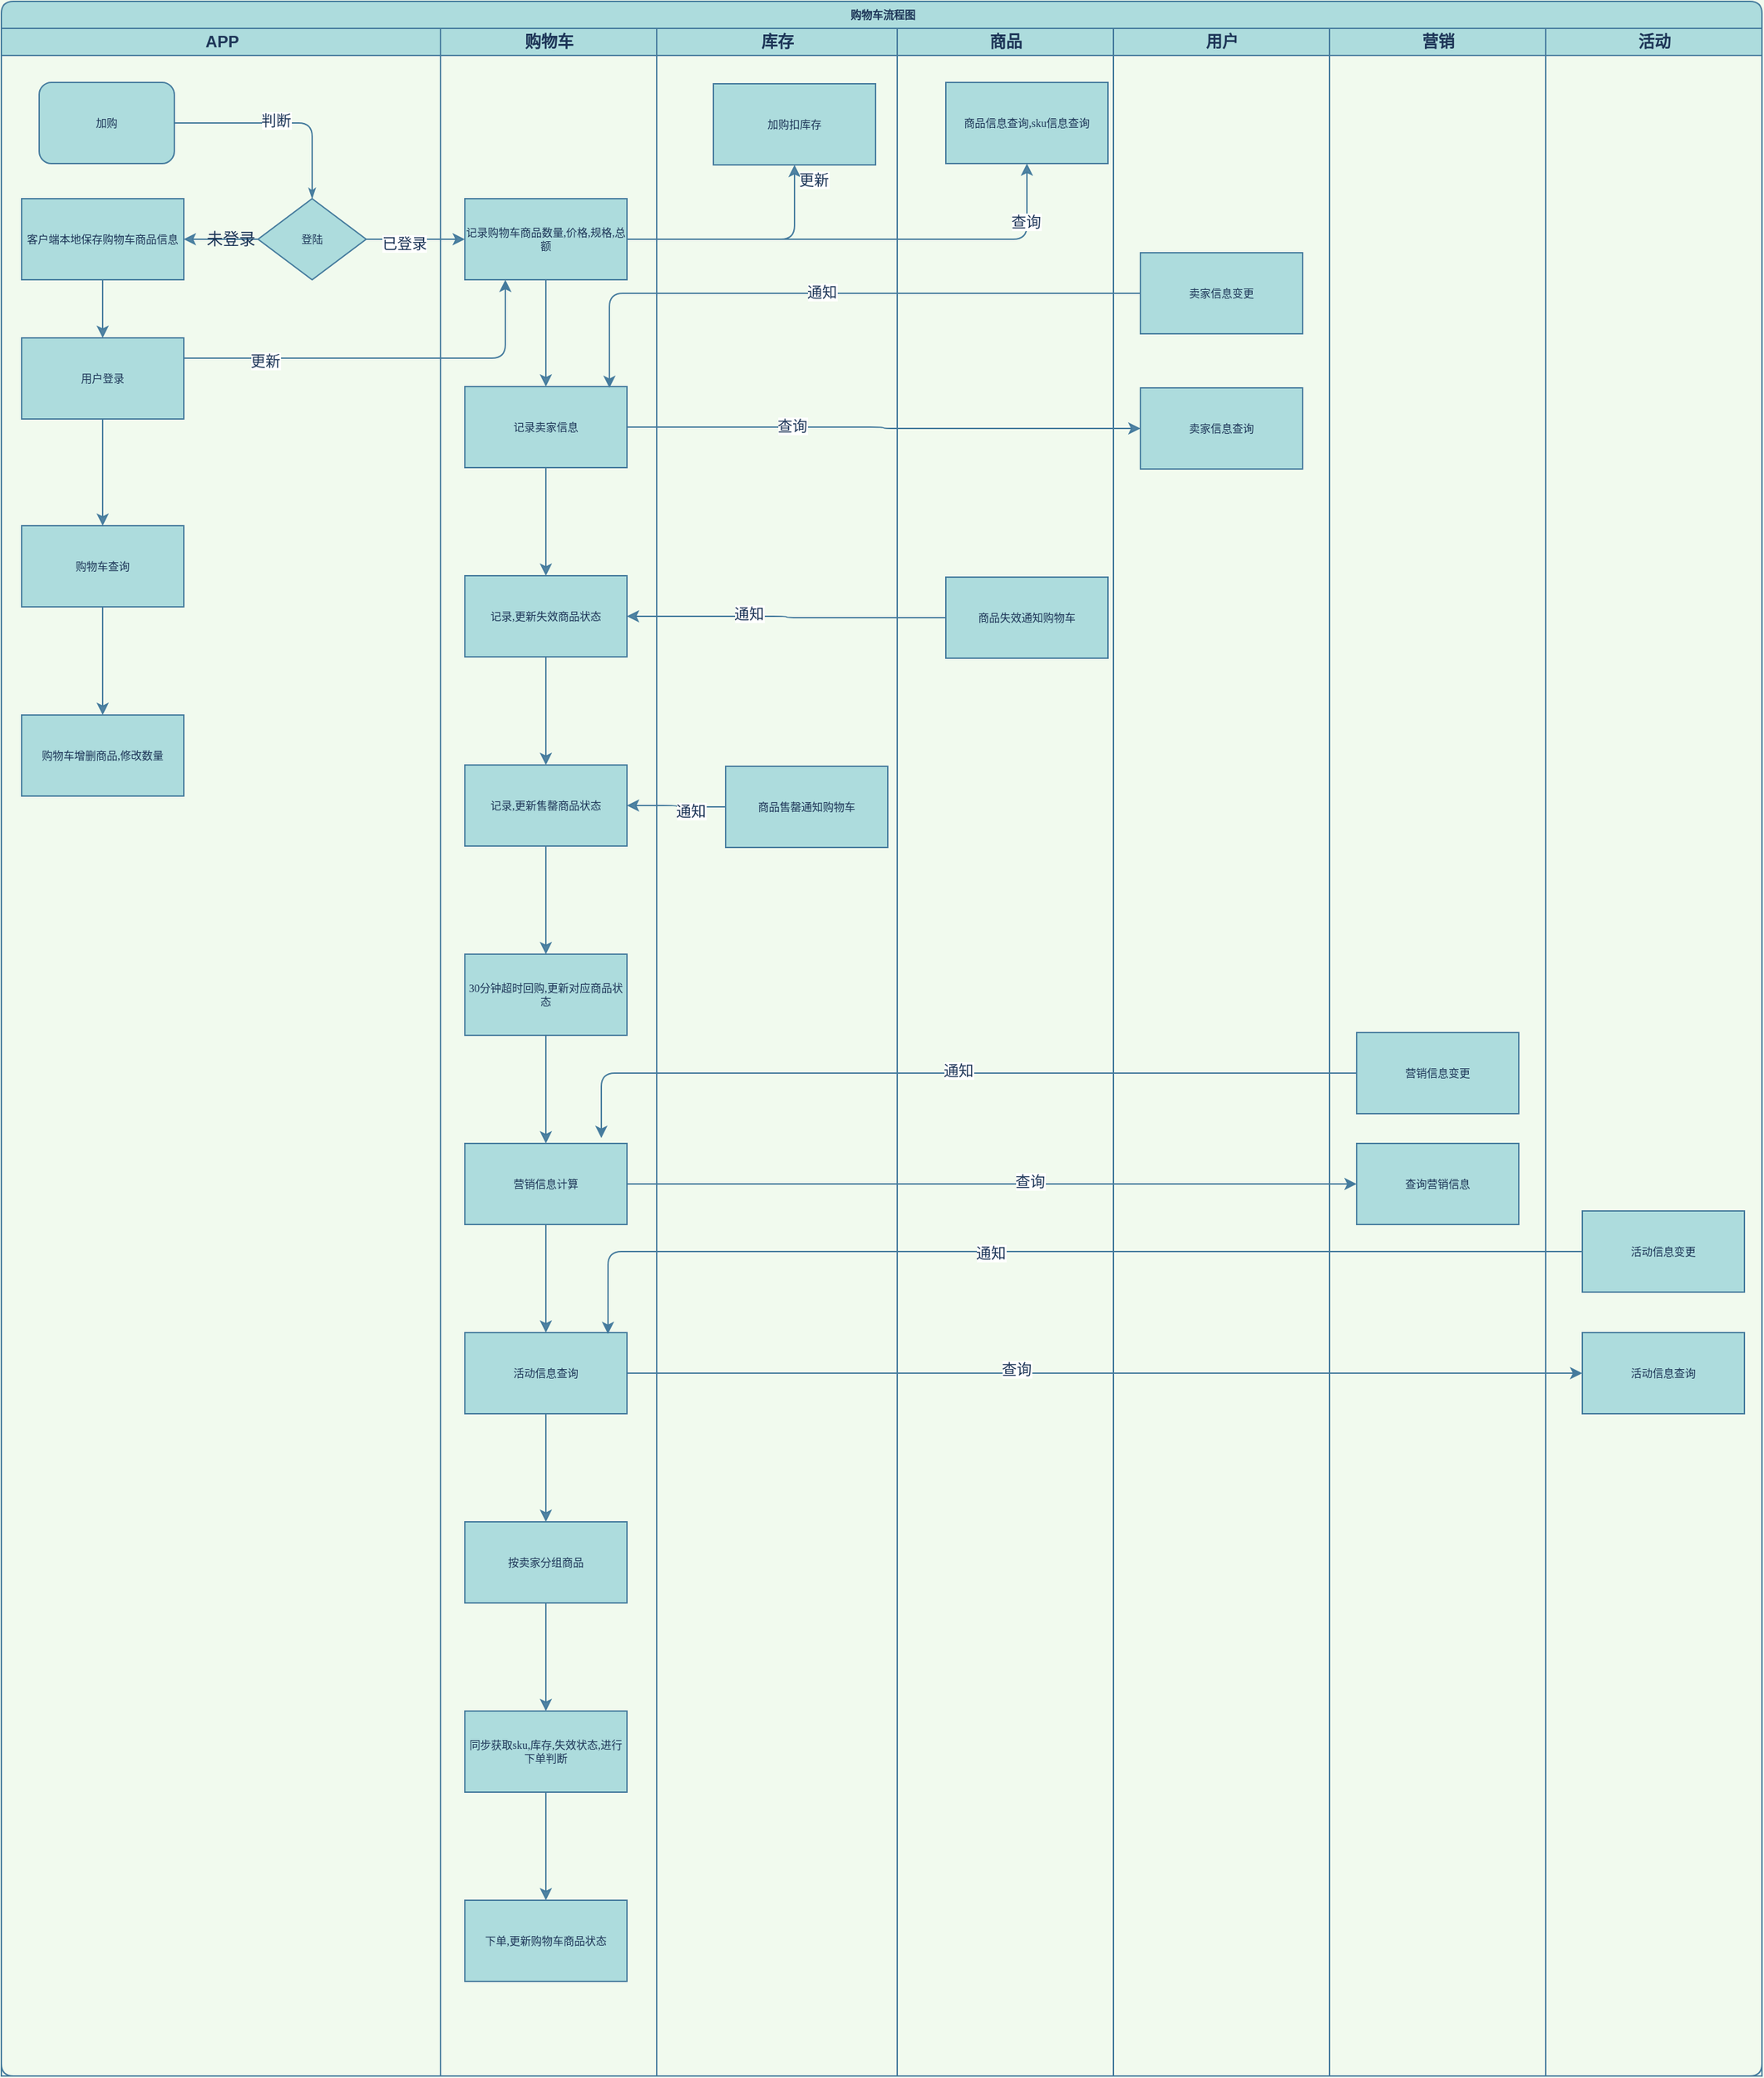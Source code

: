 <mxfile version="13.9.2" type="github"><diagram name="Page-1" id="74e2e168-ea6b-b213-b513-2b3c1d86103e"><mxGraphModel dx="1422" dy="706" grid="0" gridSize="10" guides="1" tooltips="1" connect="1" arrows="1" fold="1" page="1" pageScale="1" pageWidth="1100" pageHeight="850" background="#F1FAEE" math="0" shadow="0"><root><mxCell id="0"/><mxCell id="1" parent="0"/><mxCell id="77e6c97f196da883-1" value="购物车流程图" style="swimlane;html=1;childLayout=stackLayout;startSize=20;rounded=1;shadow=0;labelBackgroundColor=none;strokeWidth=1;fontFamily=Verdana;fontSize=8;align=center;fillColor=#A8DADC;strokeColor=#457B9D;fontColor=#1D3557;sketch=0;snapToPoint=0;fixDash=0;metaEdit=0;backgroundOutline=0;comic=0;fillOpacity=93;" parent="1" vertex="1"><mxGeometry x="132" y="42" width="1303" height="1535" as="geometry"/></mxCell><mxCell id="77e6c97f196da883-2" value="APP" style="swimlane;html=1;startSize=20;fillColor=#A8DADC;strokeColor=#457B9D;fontColor=#1D3557;sketch=0;snapToPoint=0;fixDash=0;metaEdit=0;backgroundOutline=0;comic=0;fillOpacity=93;" parent="77e6c97f196da883-1" vertex="1"><mxGeometry y="20" width="325" height="1515" as="geometry"/></mxCell><mxCell id="77e6c97f196da883-12" value="加购" style="rounded=1;whiteSpace=wrap;html=1;shadow=0;labelBackgroundColor=none;strokeWidth=1;fontFamily=Verdana;fontSize=8;align=center;fillColor=#A8DADC;strokeColor=#457B9D;fontColor=#1D3557;sketch=0;snapToPoint=0;fixDash=0;metaEdit=0;backgroundOutline=0;comic=0;fillOpacity=93;" parent="77e6c97f196da883-2" vertex="1"><mxGeometry x="28" y="40" width="100" height="60" as="geometry"/></mxCell><mxCell id="77e6c97f196da883-13" value="登陆" style="rhombus;whiteSpace=wrap;html=1;rounded=0;shadow=0;labelBackgroundColor=none;strokeWidth=1;fontFamily=Verdana;fontSize=8;align=center;fillColor=#A8DADC;strokeColor=#457B9D;fontColor=#1D3557;sketch=0;snapToPoint=0;fixDash=0;metaEdit=0;backgroundOutline=0;comic=0;fillOpacity=93;" parent="77e6c97f196da883-2" vertex="1"><mxGeometry x="190" y="126" width="80" height="60" as="geometry"/></mxCell><mxCell id="77e6c97f196da883-29" style="edgeStyle=orthogonalEdgeStyle;rounded=1;html=1;labelBackgroundColor=none;startArrow=none;startFill=0;startSize=5;endArrow=classicThin;endFill=1;endSize=5;jettySize=auto;orthogonalLoop=1;strokeWidth=1;fontFamily=Verdana;fontSize=8;strokeColor=#457B9D;fontColor=#1D3557;sketch=0;snapToPoint=0;fixDash=0;metaEdit=0;backgroundOutline=0;comic=0;fillOpacity=93;" parent="77e6c97f196da883-2" source="77e6c97f196da883-12" target="77e6c97f196da883-13" edge="1"><mxGeometry relative="1" as="geometry"/></mxCell><mxCell id="LsGQIVAyzrIgrGC21WkT-74" value="判断" style="edgeLabel;html=1;align=center;verticalAlign=middle;resizable=0;points=[];fontColor=#1D3557;" vertex="1" connectable="0" parent="77e6c97f196da883-29"><mxGeometry x="-0.051" y="2" relative="1" as="geometry"><mxPoint as="offset"/></mxGeometry></mxCell><mxCell id="LsGQIVAyzrIgrGC21WkT-6" value="客户端本地保存购物车商品信息" style="whiteSpace=wrap;html=1;rounded=0;shadow=0;fontFamily=Verdana;fontSize=8;fontColor=#1D3557;strokeColor=#457B9D;strokeWidth=1;fillColor=#A8DADC;sketch=0;snapToPoint=0;fixDash=0;metaEdit=0;backgroundOutline=0;comic=0;fillOpacity=93;" vertex="1" parent="77e6c97f196da883-2"><mxGeometry x="15" y="126" width="120" height="60" as="geometry"/></mxCell><mxCell id="LsGQIVAyzrIgrGC21WkT-7" value="" style="edgeStyle=orthogonalEdgeStyle;curved=0;rounded=1;sketch=0;orthogonalLoop=1;jettySize=auto;html=1;strokeColor=#457B9D;fillColor=#A8DADC;fontColor=#1D3557;snapToPoint=0;fixDash=0;metaEdit=0;backgroundOutline=0;comic=0;fillOpacity=93;shadow=0;" edge="1" parent="77e6c97f196da883-2" source="77e6c97f196da883-13" target="LsGQIVAyzrIgrGC21WkT-6"><mxGeometry relative="1" as="geometry"/></mxCell><mxCell id="LsGQIVAyzrIgrGC21WkT-8" value="用户登录" style="whiteSpace=wrap;html=1;rounded=0;shadow=0;fontFamily=Verdana;fontSize=8;fontColor=#1D3557;strokeColor=#457B9D;strokeWidth=1;fillColor=#A8DADC;sketch=0;snapToPoint=0;fixDash=0;metaEdit=0;backgroundOutline=0;comic=0;fillOpacity=93;" vertex="1" parent="77e6c97f196da883-2"><mxGeometry x="15" y="229" width="120" height="60" as="geometry"/></mxCell><mxCell id="LsGQIVAyzrIgrGC21WkT-9" value="" style="edgeStyle=orthogonalEdgeStyle;curved=0;rounded=1;sketch=0;orthogonalLoop=1;jettySize=auto;html=1;strokeColor=#457B9D;fillColor=#A8DADC;fontColor=#1D3557;snapToPoint=0;fixDash=0;metaEdit=0;backgroundOutline=0;comic=0;fillOpacity=93;shadow=0;" edge="1" parent="77e6c97f196da883-2" source="LsGQIVAyzrIgrGC21WkT-6" target="LsGQIVAyzrIgrGC21WkT-8"><mxGeometry relative="1" as="geometry"/></mxCell><mxCell id="LsGQIVAyzrIgrGC21WkT-78" value="未登录" style="text;html=1;strokeColor=none;fillColor=none;align=center;verticalAlign=middle;whiteSpace=wrap;rounded=0;shadow=0;sketch=0;fontColor=#1D3557;" vertex="1" parent="77e6c97f196da883-2"><mxGeometry x="150" y="146" width="40" height="20" as="geometry"/></mxCell><mxCell id="77e6c97f196da883-3" value="购物车" style="swimlane;html=1;startSize=20;fillColor=#A8DADC;strokeColor=#457B9D;fontColor=#1D3557;sketch=0;snapToPoint=0;fixDash=0;metaEdit=0;backgroundOutline=0;comic=0;fillOpacity=93;" parent="77e6c97f196da883-1" vertex="1"><mxGeometry x="325" y="20" width="160" height="1515" as="geometry"/></mxCell><mxCell id="LsGQIVAyzrIgrGC21WkT-4" value="记录购物车商品数量,价格,规格,总额" style="whiteSpace=wrap;html=1;rounded=0;shadow=0;fontFamily=Verdana;fontSize=8;fontColor=#1D3557;strokeColor=#457B9D;strokeWidth=1;fillColor=#A8DADC;sketch=0;snapToPoint=0;fixDash=0;metaEdit=0;backgroundOutline=0;comic=0;fillOpacity=93;" vertex="1" parent="77e6c97f196da883-3"><mxGeometry x="18" y="126" width="120" height="60" as="geometry"/></mxCell><mxCell id="77e6c97f196da883-4" value="库存" style="swimlane;html=1;startSize=20;fillColor=#A8DADC;strokeColor=#457B9D;fontColor=#1D3557;sketch=0;snapToPoint=0;fixDash=0;metaEdit=0;backgroundOutline=0;comic=0;fillOpacity=93;" parent="77e6c97f196da883-1" vertex="1"><mxGeometry x="485" y="20" width="178" height="1515" as="geometry"/></mxCell><mxCell id="LsGQIVAyzrIgrGC21WkT-16" value="加购扣库存" style="whiteSpace=wrap;html=1;rounded=0;shadow=0;fontFamily=Verdana;fontSize=8;fontColor=#1D3557;strokeColor=#457B9D;strokeWidth=1;fillColor=#A8DADC;sketch=0;snapToPoint=0;fixDash=0;metaEdit=0;backgroundOutline=0;comic=0;fillOpacity=93;" vertex="1" parent="77e6c97f196da883-4"><mxGeometry x="42" y="41" width="120" height="60" as="geometry"/></mxCell><mxCell id="LsGQIVAyzrIgrGC21WkT-33" value="商品售罄通知购物车" style="whiteSpace=wrap;html=1;rounded=0;shadow=0;fontFamily=Verdana;fontSize=8;fontColor=#1D3557;strokeColor=#457B9D;strokeWidth=1;fillColor=#A8DADC;sketch=0;snapToPoint=0;fixDash=0;metaEdit=0;backgroundOutline=0;comic=0;fillOpacity=93;" vertex="1" parent="77e6c97f196da883-4"><mxGeometry x="51" y="546" width="120" height="60" as="geometry"/></mxCell><mxCell id="77e6c97f196da883-5" value="商品" style="swimlane;html=1;startSize=20;fillColor=#A8DADC;strokeColor=#457B9D;fontColor=#1D3557;sketch=0;snapToPoint=0;fixDash=0;metaEdit=0;backgroundOutline=0;comic=0;fillOpacity=93;" parent="77e6c97f196da883-1" vertex="1"><mxGeometry x="663" y="20" width="160" height="1515" as="geometry"/></mxCell><mxCell id="LsGQIVAyzrIgrGC21WkT-18" value="商品信息查询,sku信息查询" style="whiteSpace=wrap;html=1;rounded=0;shadow=0;fontFamily=Verdana;fontSize=8;fontColor=#1D3557;strokeColor=#457B9D;strokeWidth=1;fillColor=#A8DADC;sketch=0;snapToPoint=0;fixDash=0;metaEdit=0;backgroundOutline=0;comic=0;fillOpacity=93;" vertex="1" parent="77e6c97f196da883-5"><mxGeometry x="36" y="40" width="120" height="60" as="geometry"/></mxCell><mxCell id="LsGQIVAyzrIgrGC21WkT-26" value="商品失效通知购物车" style="whiteSpace=wrap;html=1;rounded=0;shadow=0;fontFamily=Verdana;fontSize=8;fontColor=#1D3557;strokeColor=#457B9D;strokeWidth=1;fillColor=#A8DADC;sketch=0;snapToPoint=0;fixDash=0;metaEdit=0;backgroundOutline=0;comic=0;fillOpacity=93;" vertex="1" parent="77e6c97f196da883-5"><mxGeometry x="36" y="406" width="120" height="60" as="geometry"/></mxCell><mxCell id="77e6c97f196da883-6" value="用户" style="swimlane;html=1;startSize=20;fillColor=#A8DADC;strokeColor=#457B9D;fontColor=#1D3557;sketch=0;snapToPoint=0;fixDash=0;metaEdit=0;backgroundOutline=0;comic=0;fillOpacity=93;" parent="77e6c97f196da883-1" vertex="1"><mxGeometry x="823" y="20" width="160" height="1515" as="geometry"/></mxCell><mxCell id="LsGQIVAyzrIgrGC21WkT-22" value="卖家信息查询" style="whiteSpace=wrap;html=1;rounded=0;shadow=0;fontFamily=Verdana;fontSize=8;fontColor=#1D3557;strokeColor=#457B9D;strokeWidth=1;fillColor=#A8DADC;sketch=0;snapToPoint=0;fixDash=0;metaEdit=0;backgroundOutline=0;comic=0;fillOpacity=93;" vertex="1" parent="77e6c97f196da883-6"><mxGeometry x="20" y="266" width="120" height="60" as="geometry"/></mxCell><mxCell id="LsGQIVAyzrIgrGC21WkT-49" value="卖家信息变更" style="whiteSpace=wrap;html=1;rounded=0;shadow=0;fontFamily=Verdana;fontSize=8;fontColor=#1D3557;strokeColor=#457B9D;strokeWidth=1;fillColor=#A8DADC;sketch=0;snapToPoint=0;fixDash=0;metaEdit=0;backgroundOutline=0;comic=0;fillOpacity=93;" vertex="1" parent="77e6c97f196da883-6"><mxGeometry x="20" y="166" width="120" height="60" as="geometry"/></mxCell><mxCell id="77e6c97f196da883-7" value="营销" style="swimlane;html=1;startSize=20;fillColor=#A8DADC;strokeColor=#457B9D;fontColor=#1D3557;sketch=0;snapToPoint=0;fixDash=0;metaEdit=0;backgroundOutline=0;comic=0;fillOpacity=93;strokeOpacity=95;" parent="77e6c97f196da883-1" vertex="1"><mxGeometry x="983" y="20" width="160" height="1515" as="geometry"/></mxCell><mxCell id="LsGQIVAyzrIgrGC21WkT-52" value="查询营销信息" style="whiteSpace=wrap;html=1;rounded=0;shadow=0;fontFamily=Verdana;fontSize=8;fontColor=#1D3557;strokeColor=#457B9D;strokeWidth=1;fillColor=#A8DADC;sketch=0;snapToPoint=0;fixDash=0;metaEdit=0;backgroundOutline=0;comic=0;fillOpacity=93;" vertex="1" parent="77e6c97f196da883-7"><mxGeometry x="20" y="825" width="120" height="60" as="geometry"/></mxCell><mxCell id="LsGQIVAyzrIgrGC21WkT-54" value="营销信息变更" style="whiteSpace=wrap;html=1;rounded=0;shadow=0;fontFamily=Verdana;fontSize=8;fontColor=#1D3557;strokeColor=#457B9D;strokeWidth=1;fillColor=#A8DADC;sketch=0;snapToPoint=0;fixDash=0;metaEdit=0;backgroundOutline=0;comic=0;fillOpacity=93;" vertex="1" parent="77e6c97f196da883-7"><mxGeometry x="20" y="743" width="120" height="60" as="geometry"/></mxCell><mxCell id="LsGQIVAyzrIgrGC21WkT-59" value="活动" style="swimlane;html=1;startSize=20;fillColor=#A8DADC;strokeColor=#457B9D;fontColor=#1D3557;sketch=0;snapToPoint=0;fixDash=0;metaEdit=0;backgroundOutline=0;comic=0;fillOpacity=93;strokeOpacity=95;" vertex="1" parent="77e6c97f196da883-1"><mxGeometry x="1143" y="20" width="160" height="1515" as="geometry"/></mxCell><mxCell id="LsGQIVAyzrIgrGC21WkT-57" value="活动信息查询" style="whiteSpace=wrap;html=1;rounded=0;shadow=0;fontFamily=Verdana;fontSize=8;fontColor=#1D3557;strokeColor=#457B9D;strokeWidth=1;fillColor=#A8DADC;sketch=0;snapToPoint=0;fixDash=0;metaEdit=0;backgroundOutline=0;comic=0;fillOpacity=93;" vertex="1" parent="LsGQIVAyzrIgrGC21WkT-59"><mxGeometry x="27" y="965" width="120" height="60" as="geometry"/></mxCell><mxCell id="LsGQIVAyzrIgrGC21WkT-62" value="活动信息变更" style="whiteSpace=wrap;html=1;rounded=0;shadow=0;fontFamily=Verdana;fontSize=8;fontColor=#1D3557;strokeColor=#457B9D;strokeWidth=1;fillColor=#A8DADC;sketch=0;snapToPoint=0;fixDash=0;metaEdit=0;backgroundOutline=0;comic=0;fillOpacity=93;" vertex="1" parent="LsGQIVAyzrIgrGC21WkT-59"><mxGeometry x="27" y="875" width="120" height="60" as="geometry"/></mxCell><mxCell id="LsGQIVAyzrIgrGC21WkT-5" value="" style="edgeStyle=orthogonalEdgeStyle;curved=0;rounded=1;sketch=0;orthogonalLoop=1;jettySize=auto;html=1;strokeColor=#457B9D;fillColor=#A8DADC;fontColor=#1D3557;snapToPoint=0;fixDash=0;metaEdit=0;backgroundOutline=0;comic=0;fillOpacity=93;shadow=0;" edge="1" parent="77e6c97f196da883-1" source="77e6c97f196da883-13" target="LsGQIVAyzrIgrGC21WkT-4"><mxGeometry relative="1" as="geometry"/></mxCell><mxCell id="LsGQIVAyzrIgrGC21WkT-75" value="已登录" style="edgeLabel;html=1;align=center;verticalAlign=middle;resizable=0;points=[];fontColor=#1D3557;" vertex="1" connectable="0" parent="LsGQIVAyzrIgrGC21WkT-5"><mxGeometry x="-0.253" y="-3" relative="1" as="geometry"><mxPoint as="offset"/></mxGeometry></mxCell><mxCell id="LsGQIVAyzrIgrGC21WkT-17" value="" style="edgeStyle=orthogonalEdgeStyle;curved=0;rounded=1;sketch=0;orthogonalLoop=1;jettySize=auto;html=1;strokeColor=#457B9D;fillColor=#A8DADC;fontColor=#1D3557;snapToPoint=0;fixDash=0;metaEdit=0;backgroundOutline=0;comic=0;fillOpacity=93;shadow=0;" edge="1" parent="77e6c97f196da883-1" source="LsGQIVAyzrIgrGC21WkT-4" target="LsGQIVAyzrIgrGC21WkT-16"><mxGeometry relative="1" as="geometry"/></mxCell><mxCell id="LsGQIVAyzrIgrGC21WkT-73" value="更新" style="edgeLabel;html=1;align=center;verticalAlign=middle;resizable=0;points=[];fontColor=#1D3557;" vertex="1" connectable="0" parent="LsGQIVAyzrIgrGC21WkT-17"><mxGeometry x="0.282" y="22" relative="1" as="geometry"><mxPoint x="23" y="-22" as="offset"/></mxGeometry></mxCell><mxCell id="LsGQIVAyzrIgrGC21WkT-19" value="" style="edgeStyle=orthogonalEdgeStyle;curved=0;rounded=1;sketch=0;orthogonalLoop=1;jettySize=auto;html=1;strokeColor=#457B9D;fillColor=#A8DADC;fontColor=#1D3557;snapToPoint=0;fixDash=0;metaEdit=0;backgroundOutline=0;comic=0;fillOpacity=93;shadow=0;" edge="1" parent="77e6c97f196da883-1" source="LsGQIVAyzrIgrGC21WkT-4" target="LsGQIVAyzrIgrGC21WkT-18"><mxGeometry relative="1" as="geometry"/></mxCell><mxCell id="LsGQIVAyzrIgrGC21WkT-72" value="查询" style="edgeLabel;html=1;align=center;verticalAlign=middle;resizable=0;points=[];fontColor=#1D3557;" vertex="1" connectable="0" parent="LsGQIVAyzrIgrGC21WkT-19"><mxGeometry x="0.676" y="13" relative="1" as="geometry"><mxPoint as="offset"/></mxGeometry></mxCell><mxCell id="LsGQIVAyzrIgrGC21WkT-76" style="edgeStyle=orthogonalEdgeStyle;curved=0;rounded=1;comic=0;sketch=0;orthogonalLoop=1;jettySize=auto;html=1;exitX=1;exitY=0.25;exitDx=0;exitDy=0;entryX=0.25;entryY=1;entryDx=0;entryDy=0;shadow=0;strokeColor=#457B9D;fillColor=#A8DADC;fontColor=#1D3557;" edge="1" parent="77e6c97f196da883-1" source="LsGQIVAyzrIgrGC21WkT-8" target="LsGQIVAyzrIgrGC21WkT-4"><mxGeometry relative="1" as="geometry"/></mxCell><mxCell id="LsGQIVAyzrIgrGC21WkT-77" value="更新" style="edgeLabel;html=1;align=center;verticalAlign=middle;resizable=0;points=[];fontColor=#1D3557;" vertex="1" connectable="0" parent="LsGQIVAyzrIgrGC21WkT-76"><mxGeometry x="-0.595" y="-2" relative="1" as="geometry"><mxPoint as="offset"/></mxGeometry></mxCell><mxCell id="LsGQIVAyzrIgrGC21WkT-13" value="" style="edgeStyle=orthogonalEdgeStyle;curved=0;rounded=1;sketch=0;orthogonalLoop=1;jettySize=auto;html=1;strokeColor=#457B9D;fillColor=#A8DADC;fontColor=#1D3557;snapToPoint=0;fixDash=0;metaEdit=0;backgroundOutline=0;comic=0;fillOpacity=93;shadow=0;" edge="1" parent="1" source="LsGQIVAyzrIgrGC21WkT-10" target="LsGQIVAyzrIgrGC21WkT-12"><mxGeometry relative="1" as="geometry"/></mxCell><mxCell id="LsGQIVAyzrIgrGC21WkT-10" value="购物车查询" style="whiteSpace=wrap;html=1;rounded=0;shadow=0;fontFamily=Verdana;fontSize=8;fontColor=#1D3557;strokeColor=#457B9D;strokeWidth=1;fillColor=#A8DADC;sketch=0;snapToPoint=0;fixDash=0;metaEdit=0;backgroundOutline=0;comic=0;fillOpacity=93;" vertex="1" parent="1"><mxGeometry x="147" y="430" width="120" height="60" as="geometry"/></mxCell><mxCell id="LsGQIVAyzrIgrGC21WkT-11" value="" style="edgeStyle=orthogonalEdgeStyle;curved=0;rounded=1;sketch=0;orthogonalLoop=1;jettySize=auto;html=1;strokeColor=#457B9D;fillColor=#A8DADC;fontColor=#1D3557;snapToPoint=0;fixDash=0;metaEdit=0;backgroundOutline=0;comic=0;fillOpacity=93;shadow=0;" edge="1" parent="1" source="LsGQIVAyzrIgrGC21WkT-8" target="LsGQIVAyzrIgrGC21WkT-10"><mxGeometry relative="1" as="geometry"/></mxCell><mxCell id="LsGQIVAyzrIgrGC21WkT-12" value="购物车增删商品,修改数量" style="whiteSpace=wrap;html=1;rounded=0;shadow=0;fontFamily=Verdana;fontSize=8;fontColor=#1D3557;strokeColor=#457B9D;strokeWidth=1;fillColor=#A8DADC;sketch=0;snapToPoint=0;fixDash=0;metaEdit=0;backgroundOutline=0;comic=0;fillOpacity=93;" vertex="1" parent="1"><mxGeometry x="147" y="570" width="120" height="60" as="geometry"/></mxCell><mxCell id="LsGQIVAyzrIgrGC21WkT-23" value="" style="edgeStyle=orthogonalEdgeStyle;curved=0;rounded=1;sketch=0;orthogonalLoop=1;jettySize=auto;html=1;strokeColor=#457B9D;fillColor=#A8DADC;fontColor=#1D3557;snapToPoint=0;fixDash=0;metaEdit=0;backgroundOutline=0;comic=0;fillOpacity=93;shadow=0;" edge="1" parent="1" source="LsGQIVAyzrIgrGC21WkT-20" target="LsGQIVAyzrIgrGC21WkT-22"><mxGeometry relative="1" as="geometry"/></mxCell><mxCell id="LsGQIVAyzrIgrGC21WkT-70" value="查询" style="edgeLabel;html=1;align=center;verticalAlign=middle;resizable=0;points=[];fontColor=#1D3557;" vertex="1" connectable="0" parent="LsGQIVAyzrIgrGC21WkT-23"><mxGeometry x="-0.363" y="1" relative="1" as="geometry"><mxPoint as="offset"/></mxGeometry></mxCell><mxCell id="LsGQIVAyzrIgrGC21WkT-25" value="" style="edgeStyle=orthogonalEdgeStyle;curved=0;rounded=1;sketch=0;orthogonalLoop=1;jettySize=auto;html=1;strokeColor=#457B9D;fillColor=#A8DADC;fontColor=#1D3557;snapToPoint=0;fixDash=0;metaEdit=0;backgroundOutline=0;comic=0;fillOpacity=93;shadow=0;" edge="1" parent="1" source="LsGQIVAyzrIgrGC21WkT-20" target="LsGQIVAyzrIgrGC21WkT-24"><mxGeometry relative="1" as="geometry"/></mxCell><mxCell id="LsGQIVAyzrIgrGC21WkT-20" value="记录卖家信息" style="whiteSpace=wrap;html=1;rounded=0;shadow=0;fontFamily=Verdana;fontSize=8;fontColor=#1D3557;strokeColor=#457B9D;strokeWidth=1;fillColor=#A8DADC;sketch=0;snapToPoint=0;fixDash=0;metaEdit=0;backgroundOutline=0;comic=0;fillOpacity=93;" vertex="1" parent="1"><mxGeometry x="475" y="327" width="120" height="60" as="geometry"/></mxCell><mxCell id="LsGQIVAyzrIgrGC21WkT-21" value="" style="edgeStyle=orthogonalEdgeStyle;curved=0;rounded=1;sketch=0;orthogonalLoop=1;jettySize=auto;html=1;strokeColor=#457B9D;fillColor=#A8DADC;fontColor=#1D3557;snapToPoint=0;fixDash=0;metaEdit=0;backgroundOutline=0;comic=0;fillOpacity=93;shadow=0;" edge="1" parent="1" source="LsGQIVAyzrIgrGC21WkT-4" target="LsGQIVAyzrIgrGC21WkT-20"><mxGeometry relative="1" as="geometry"/></mxCell><mxCell id="LsGQIVAyzrIgrGC21WkT-32" value="" style="edgeStyle=orthogonalEdgeStyle;curved=0;rounded=1;sketch=0;orthogonalLoop=1;jettySize=auto;html=1;strokeColor=#457B9D;fillColor=#A8DADC;fontColor=#1D3557;snapToPoint=0;fixDash=0;metaEdit=0;backgroundOutline=0;comic=0;fillOpacity=93;shadow=0;" edge="1" parent="1" source="LsGQIVAyzrIgrGC21WkT-24" target="LsGQIVAyzrIgrGC21WkT-31"><mxGeometry relative="1" as="geometry"/></mxCell><mxCell id="LsGQIVAyzrIgrGC21WkT-24" value="记录,更新失效商品状态" style="whiteSpace=wrap;html=1;rounded=0;shadow=0;fontFamily=Verdana;fontSize=8;fontColor=#1D3557;strokeColor=#457B9D;strokeWidth=1;fillColor=#A8DADC;sketch=0;snapToPoint=0;fixDash=0;metaEdit=0;backgroundOutline=0;comic=0;fillOpacity=93;" vertex="1" parent="1"><mxGeometry x="475" y="467" width="120" height="60" as="geometry"/></mxCell><mxCell id="LsGQIVAyzrIgrGC21WkT-28" style="edgeStyle=orthogonalEdgeStyle;curved=0;rounded=1;sketch=0;orthogonalLoop=1;jettySize=auto;html=1;exitX=0;exitY=0.5;exitDx=0;exitDy=0;strokeColor=#457B9D;fillColor=#A8DADC;fontColor=#1D3557;snapToPoint=0;fixDash=0;metaEdit=0;backgroundOutline=0;comic=0;fillOpacity=93;shadow=0;" edge="1" parent="1" source="LsGQIVAyzrIgrGC21WkT-26" target="LsGQIVAyzrIgrGC21WkT-24"><mxGeometry relative="1" as="geometry"/></mxCell><mxCell id="LsGQIVAyzrIgrGC21WkT-69" value="通知" style="edgeLabel;html=1;align=center;verticalAlign=middle;resizable=0;points=[];fontColor=#1D3557;" vertex="1" connectable="0" parent="LsGQIVAyzrIgrGC21WkT-28"><mxGeometry x="0.246" y="-2" relative="1" as="geometry"><mxPoint as="offset"/></mxGeometry></mxCell><mxCell id="LsGQIVAyzrIgrGC21WkT-38" value="" style="edgeStyle=orthogonalEdgeStyle;curved=0;rounded=1;sketch=0;orthogonalLoop=1;jettySize=auto;html=1;strokeColor=#457B9D;fillColor=#A8DADC;fontColor=#1D3557;snapToPoint=0;fixDash=0;metaEdit=0;backgroundOutline=0;comic=0;fillOpacity=93;shadow=0;" edge="1" parent="1" source="LsGQIVAyzrIgrGC21WkT-31" target="LsGQIVAyzrIgrGC21WkT-37"><mxGeometry relative="1" as="geometry"/></mxCell><mxCell id="LsGQIVAyzrIgrGC21WkT-31" value="记录,更新售罄商品状态" style="whiteSpace=wrap;html=1;rounded=0;shadow=0;fontFamily=Verdana;fontSize=8;fontColor=#1D3557;strokeColor=#457B9D;strokeWidth=1;fillColor=#A8DADC;sketch=0;snapToPoint=0;fixDash=0;metaEdit=0;backgroundOutline=0;comic=0;fillOpacity=93;" vertex="1" parent="1"><mxGeometry x="475" y="607" width="120" height="60" as="geometry"/></mxCell><mxCell id="LsGQIVAyzrIgrGC21WkT-36" style="edgeStyle=orthogonalEdgeStyle;curved=0;rounded=1;sketch=0;orthogonalLoop=1;jettySize=auto;html=1;exitX=0;exitY=0.5;exitDx=0;exitDy=0;entryX=1;entryY=0.5;entryDx=0;entryDy=0;strokeColor=#457B9D;fillColor=#A8DADC;fontColor=#1D3557;snapToPoint=0;fixDash=0;metaEdit=0;backgroundOutline=0;comic=0;fillOpacity=93;shadow=0;" edge="1" parent="1" source="LsGQIVAyzrIgrGC21WkT-33" target="LsGQIVAyzrIgrGC21WkT-31"><mxGeometry relative="1" as="geometry"/></mxCell><mxCell id="LsGQIVAyzrIgrGC21WkT-68" value="通知" style="edgeLabel;html=1;align=center;verticalAlign=middle;resizable=0;points=[];fontColor=#1D3557;" vertex="1" connectable="0" parent="LsGQIVAyzrIgrGC21WkT-36"><mxGeometry x="-0.291" y="3" relative="1" as="geometry"><mxPoint as="offset"/></mxGeometry></mxCell><mxCell id="LsGQIVAyzrIgrGC21WkT-40" value="" style="edgeStyle=orthogonalEdgeStyle;curved=0;rounded=1;sketch=0;orthogonalLoop=1;jettySize=auto;html=1;strokeColor=#457B9D;fillColor=#A8DADC;fontColor=#1D3557;snapToPoint=0;fixDash=0;metaEdit=0;backgroundOutline=0;comic=0;fillOpacity=93;shadow=0;" edge="1" parent="1" source="LsGQIVAyzrIgrGC21WkT-37" target="LsGQIVAyzrIgrGC21WkT-39"><mxGeometry relative="1" as="geometry"/></mxCell><mxCell id="LsGQIVAyzrIgrGC21WkT-37" value="30分钟超时回购,更新对应商品状态" style="whiteSpace=wrap;html=1;rounded=0;shadow=0;fontFamily=Verdana;fontSize=8;fontColor=#1D3557;strokeColor=#457B9D;strokeWidth=1;fillColor=#A8DADC;sketch=0;snapToPoint=0;fixDash=0;metaEdit=0;backgroundOutline=0;comic=0;fillOpacity=93;" vertex="1" parent="1"><mxGeometry x="475" y="747" width="120" height="60" as="geometry"/></mxCell><mxCell id="LsGQIVAyzrIgrGC21WkT-42" value="" style="edgeStyle=orthogonalEdgeStyle;curved=0;rounded=1;sketch=0;orthogonalLoop=1;jettySize=auto;html=1;strokeColor=#457B9D;fillColor=#A8DADC;fontColor=#1D3557;snapToPoint=0;fixDash=0;metaEdit=0;backgroundOutline=0;comic=0;fillOpacity=93;" edge="1" parent="1" source="LsGQIVAyzrIgrGC21WkT-39" target="LsGQIVAyzrIgrGC21WkT-41"><mxGeometry relative="1" as="geometry"/></mxCell><mxCell id="LsGQIVAyzrIgrGC21WkT-53" value="" style="edgeStyle=orthogonalEdgeStyle;curved=0;rounded=1;comic=0;sketch=0;orthogonalLoop=1;jettySize=auto;html=1;shadow=0;strokeColor=#457B9D;fillColor=#A8DADC;fontColor=#1D3557;" edge="1" parent="1" source="LsGQIVAyzrIgrGC21WkT-39" target="LsGQIVAyzrIgrGC21WkT-52"><mxGeometry relative="1" as="geometry"/></mxCell><mxCell id="LsGQIVAyzrIgrGC21WkT-65" value="查询" style="edgeLabel;html=1;align=center;verticalAlign=middle;resizable=0;points=[];fontColor=#1D3557;" vertex="1" connectable="0" parent="LsGQIVAyzrIgrGC21WkT-53"><mxGeometry x="0.104" y="2" relative="1" as="geometry"><mxPoint as="offset"/></mxGeometry></mxCell><mxCell id="LsGQIVAyzrIgrGC21WkT-39" value="营销信息计算" style="whiteSpace=wrap;html=1;rounded=0;shadow=0;fontFamily=Verdana;fontSize=8;fontColor=#1D3557;strokeColor=#457B9D;strokeWidth=1;fillColor=#A8DADC;sketch=0;snapToPoint=0;fixDash=0;metaEdit=0;backgroundOutline=0;comic=0;fillOpacity=93;" vertex="1" parent="1"><mxGeometry x="475" y="887" width="120" height="60" as="geometry"/></mxCell><mxCell id="LsGQIVAyzrIgrGC21WkT-44" value="" style="edgeStyle=orthogonalEdgeStyle;curved=0;rounded=1;sketch=0;orthogonalLoop=1;jettySize=auto;html=1;strokeColor=#457B9D;fillColor=#A8DADC;fontColor=#1D3557;snapToPoint=0;fixDash=0;metaEdit=0;backgroundOutline=0;comic=0;fillOpacity=93;" edge="1" parent="1" source="LsGQIVAyzrIgrGC21WkT-41" target="LsGQIVAyzrIgrGC21WkT-43"><mxGeometry relative="1" as="geometry"/></mxCell><mxCell id="LsGQIVAyzrIgrGC21WkT-58" value="" style="edgeStyle=orthogonalEdgeStyle;curved=0;rounded=1;comic=0;sketch=0;orthogonalLoop=1;jettySize=auto;html=1;shadow=0;strokeColor=#457B9D;fillColor=#A8DADC;fontColor=#1D3557;" edge="1" parent="1" source="LsGQIVAyzrIgrGC21WkT-41" target="LsGQIVAyzrIgrGC21WkT-57"><mxGeometry relative="1" as="geometry"/></mxCell><mxCell id="LsGQIVAyzrIgrGC21WkT-67" value="查询" style="edgeLabel;html=1;align=center;verticalAlign=middle;resizable=0;points=[];fontColor=#1D3557;" vertex="1" connectable="0" parent="LsGQIVAyzrIgrGC21WkT-58"><mxGeometry x="-0.185" y="3" relative="1" as="geometry"><mxPoint as="offset"/></mxGeometry></mxCell><mxCell id="LsGQIVAyzrIgrGC21WkT-41" value="活动信息查询" style="whiteSpace=wrap;html=1;rounded=0;shadow=0;fontFamily=Verdana;fontSize=8;fontColor=#1D3557;strokeColor=#457B9D;strokeWidth=1;fillColor=#A8DADC;sketch=0;snapToPoint=0;fixDash=0;metaEdit=0;backgroundOutline=0;comic=0;fillOpacity=93;" vertex="1" parent="1"><mxGeometry x="475" y="1027" width="120" height="60" as="geometry"/></mxCell><mxCell id="LsGQIVAyzrIgrGC21WkT-46" value="" style="edgeStyle=orthogonalEdgeStyle;curved=0;rounded=1;sketch=0;orthogonalLoop=1;jettySize=auto;html=1;strokeColor=#457B9D;fillColor=#A8DADC;fontColor=#1D3557;snapToPoint=0;fixDash=0;metaEdit=0;backgroundOutline=0;comic=0;fillOpacity=93;" edge="1" parent="1" source="LsGQIVAyzrIgrGC21WkT-43" target="LsGQIVAyzrIgrGC21WkT-45"><mxGeometry relative="1" as="geometry"/></mxCell><mxCell id="LsGQIVAyzrIgrGC21WkT-43" value="按卖家分组商品" style="whiteSpace=wrap;html=1;rounded=0;shadow=0;fontFamily=Verdana;fontSize=8;fontColor=#1D3557;strokeColor=#457B9D;strokeWidth=1;fillColor=#A8DADC;sketch=0;snapToPoint=0;fixDash=0;metaEdit=0;backgroundOutline=0;comic=0;fillOpacity=93;" vertex="1" parent="1"><mxGeometry x="475" y="1167" width="120" height="60" as="geometry"/></mxCell><mxCell id="LsGQIVAyzrIgrGC21WkT-48" value="" style="edgeStyle=orthogonalEdgeStyle;curved=0;rounded=1;sketch=0;orthogonalLoop=1;jettySize=auto;html=1;strokeColor=#457B9D;fillColor=#A8DADC;fontColor=#1D3557;snapToPoint=0;fixDash=0;metaEdit=0;backgroundOutline=0;comic=0;fillOpacity=93;" edge="1" parent="1" source="LsGQIVAyzrIgrGC21WkT-45" target="LsGQIVAyzrIgrGC21WkT-47"><mxGeometry relative="1" as="geometry"/></mxCell><mxCell id="LsGQIVAyzrIgrGC21WkT-45" value="同步获取sku,库存,失效状态,进行下单判断" style="whiteSpace=wrap;html=1;rounded=0;shadow=0;fontFamily=Verdana;fontSize=8;fontColor=#1D3557;strokeColor=#457B9D;strokeWidth=1;fillColor=#A8DADC;sketch=0;snapToPoint=0;fixDash=0;metaEdit=0;backgroundOutline=0;comic=0;fillOpacity=93;" vertex="1" parent="1"><mxGeometry x="475" y="1307" width="120" height="60" as="geometry"/></mxCell><mxCell id="LsGQIVAyzrIgrGC21WkT-47" value="下单,更新购物车商品状态" style="whiteSpace=wrap;html=1;rounded=0;shadow=0;fontFamily=Verdana;fontSize=8;fontColor=#1D3557;strokeColor=#457B9D;strokeWidth=1;fillColor=#A8DADC;sketch=0;snapToPoint=0;fixDash=0;metaEdit=0;backgroundOutline=0;comic=0;fillOpacity=93;" vertex="1" parent="1"><mxGeometry x="475" y="1447" width="120" height="60" as="geometry"/></mxCell><mxCell id="LsGQIVAyzrIgrGC21WkT-50" style="edgeStyle=orthogonalEdgeStyle;curved=0;rounded=1;comic=0;sketch=0;orthogonalLoop=1;jettySize=auto;html=1;exitX=0;exitY=0.5;exitDx=0;exitDy=0;entryX=0.892;entryY=0.017;entryDx=0;entryDy=0;entryPerimeter=0;shadow=0;strokeColor=#457B9D;fillColor=#A8DADC;fontColor=#1D3557;" edge="1" parent="1" source="LsGQIVAyzrIgrGC21WkT-49" target="LsGQIVAyzrIgrGC21WkT-20"><mxGeometry relative="1" as="geometry"/></mxCell><mxCell id="LsGQIVAyzrIgrGC21WkT-51" value="通知" style="edgeLabel;html=1;align=center;verticalAlign=middle;resizable=0;points=[];fontColor=#1D3557;" vertex="1" connectable="0" parent="LsGQIVAyzrIgrGC21WkT-50"><mxGeometry x="0.021" y="-1" relative="1" as="geometry"><mxPoint as="offset"/></mxGeometry></mxCell><mxCell id="LsGQIVAyzrIgrGC21WkT-55" style="edgeStyle=orthogonalEdgeStyle;curved=0;rounded=1;comic=0;sketch=0;orthogonalLoop=1;jettySize=auto;html=1;exitX=0;exitY=0.5;exitDx=0;exitDy=0;entryX=0.842;entryY=-0.067;entryDx=0;entryDy=0;entryPerimeter=0;shadow=0;strokeColor=#457B9D;fillColor=#A8DADC;fontColor=#1D3557;" edge="1" parent="1" source="LsGQIVAyzrIgrGC21WkT-54" target="LsGQIVAyzrIgrGC21WkT-39"><mxGeometry relative="1" as="geometry"/></mxCell><mxCell id="LsGQIVAyzrIgrGC21WkT-56" value="通知" style="edgeLabel;html=1;align=center;verticalAlign=middle;resizable=0;points=[];fontColor=#1D3557;" vertex="1" connectable="0" parent="LsGQIVAyzrIgrGC21WkT-55"><mxGeometry x="-0.026" y="-2" relative="1" as="geometry"><mxPoint as="offset"/></mxGeometry></mxCell><mxCell id="LsGQIVAyzrIgrGC21WkT-63" style="edgeStyle=orthogonalEdgeStyle;curved=0;rounded=1;comic=0;sketch=0;orthogonalLoop=1;jettySize=auto;html=1;exitX=0;exitY=0.5;exitDx=0;exitDy=0;entryX=0.883;entryY=0.017;entryDx=0;entryDy=0;entryPerimeter=0;shadow=0;strokeColor=#457B9D;fillColor=#A8DADC;fontColor=#1D3557;" edge="1" parent="1" source="LsGQIVAyzrIgrGC21WkT-62" target="LsGQIVAyzrIgrGC21WkT-41"><mxGeometry relative="1" as="geometry"/></mxCell><mxCell id="LsGQIVAyzrIgrGC21WkT-66" value="通知" style="edgeLabel;html=1;align=center;verticalAlign=middle;resizable=0;points=[];fontColor=#1D3557;" vertex="1" connectable="0" parent="LsGQIVAyzrIgrGC21WkT-63"><mxGeometry x="0.121" y="1" relative="1" as="geometry"><mxPoint as="offset"/></mxGeometry></mxCell></root></mxGraphModel></diagram></mxfile>